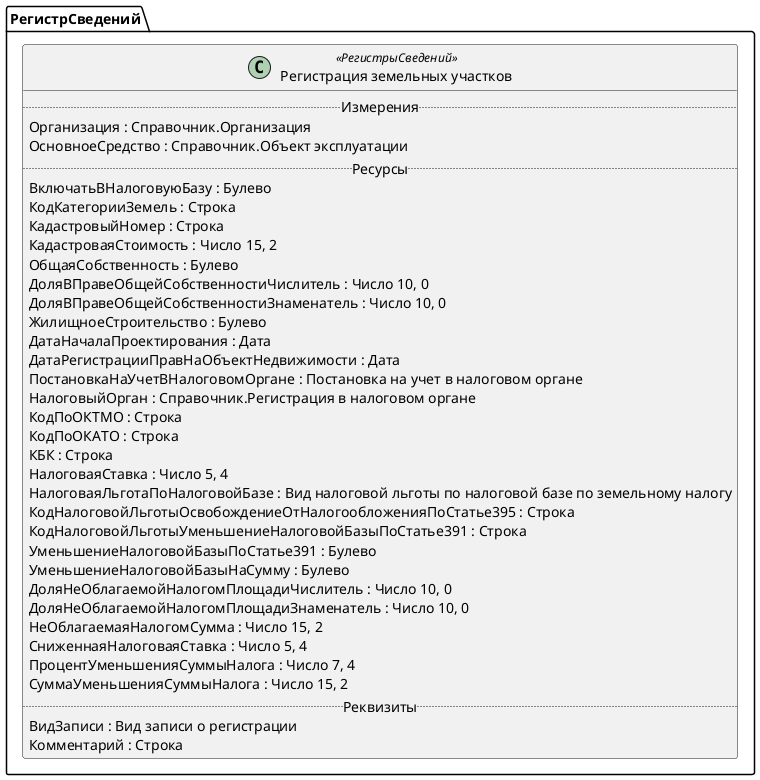 ﻿@startuml РегистрацияЗемельныхУчастков
'!include templates.wsd
'..\include templates.wsd
class РегистрСведений.РегистрацияЗемельныхУчастков as "Регистрация земельных участков" <<РегистрыСведений>>
{
..Измерения..
Организация : Справочник.Организация
ОсновноеСредство : Справочник.Объект эксплуатации
..Ресурсы..
ВключатьВНалоговуюБазу : Булево
КодКатегорииЗемель : Строка
КадастровыйНомер : Строка
КадастроваяСтоимость : Число 15, 2
ОбщаяСобственность : Булево
ДоляВПравеОбщейСобственностиЧислитель : Число 10, 0
ДоляВПравеОбщейСобственностиЗнаменатель : Число 10, 0
ЖилищноеСтроительство : Булево
ДатаНачалаПроектирования : Дата
ДатаРегистрацииПравНаОбъектНедвижимости : Дата
ПостановкаНаУчетВНалоговомОргане : Постановка на учет в налоговом органе
НалоговыйОрган : Справочник.Регистрация в налоговом органе
КодПоОКТМО : Строка
КодПоОКАТО : Строка
КБК : Строка
НалоговаяСтавка : Число 5, 4
НалоговаяЛьготаПоНалоговойБазе : Вид налоговой льготы по налоговой базе по земельному налогу
КодНалоговойЛьготыОсвобождениеОтНалогообложенияПоСтатье395 : Строка
КодНалоговойЛьготыУменьшениеНалоговойБазыПоСтатье391 : Строка
УменьшениеНалоговойБазыПоСтатье391 : Булево
УменьшениеНалоговойБазыНаСумму : Булево
ДоляНеОблагаемойНалогомПлощадиЧислитель : Число 10, 0
ДоляНеОблагаемойНалогомПлощадиЗнаменатель : Число 10, 0
НеОблагаемаяНалогомСумма : Число 15, 2
СниженнаяНалоговаяСтавка : Число 5, 4
ПроцентУменьшенияСуммыНалога : Число 7, 4
СуммаУменьшенияСуммыНалога : Число 15, 2
..Реквизиты..
ВидЗаписи : Вид записи о регистрации
Комментарий : Строка
}
@enduml
